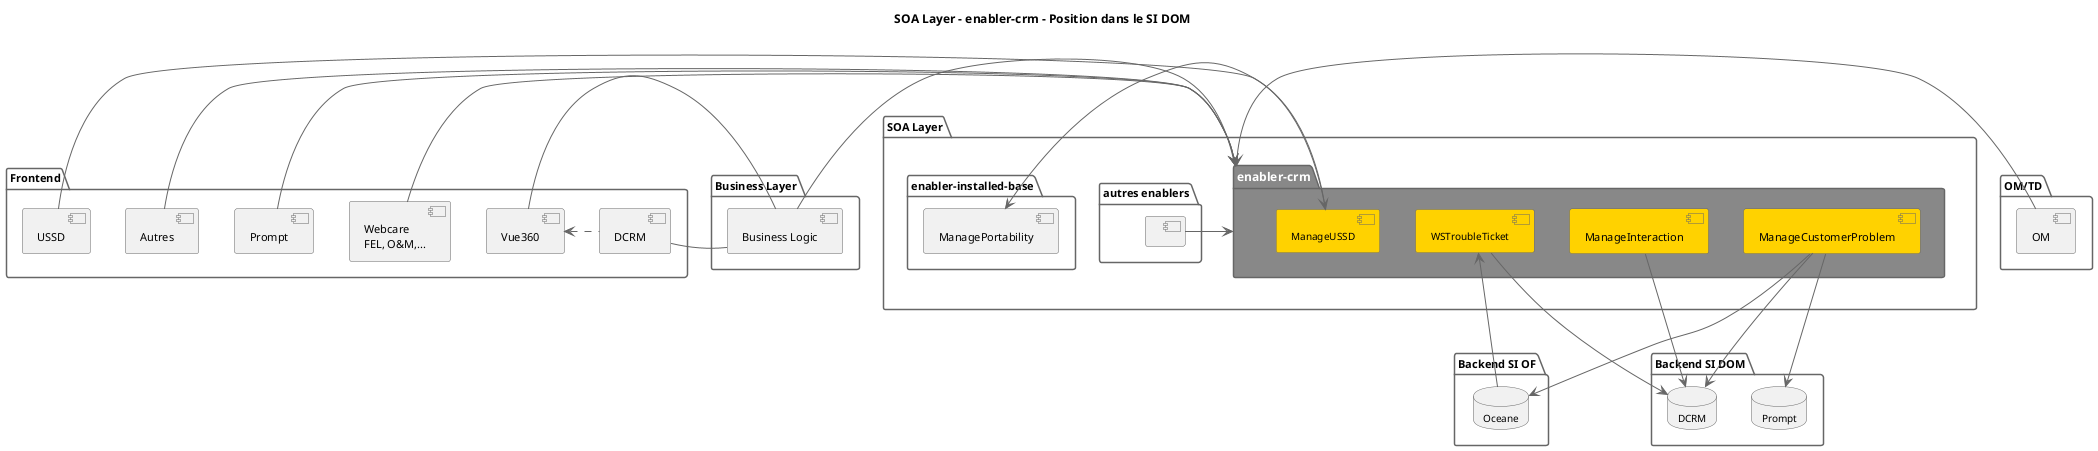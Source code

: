@startuml
title SOA Layer - enabler-crm - Position dans le SI DOM

skinparam titleFontSize 12

skinparam Actor {
fontName arial
borderColor #666666
backgroundColor #FEDE00
fontColor black
fontSize 12
}

skinparam component {
arrowColor #666666
borderColor #666666
fontSize 11
}
skinparam package {
borderColor #666666
fontSize 11
}
skinparam interface {
borderColor black
fontSize 12
}
skinparam node {
fontSize 11
}
skinparam database {
borderColor #666666
fontSize 10
}

skinparam note {
fontSize 11
fontColor white
backgroundColor #45B8EF
borderColor white
}

package "Frontend" {
[DCRM]
[Vue360]
[Webcare\nFEL, O&M,...] as SELFCARE
[Prompt]
[Autres]
[USSD]
}
[DCRM] .left.> [Vue360]

package "Business Layer" {
[Business Logic] as BL
}

[Vue360] - BL
DCRM - BL

package "SOA Layer" as SOA {

package "<color:white><size:12>enabler-crm" as ecrm #888888 {
[ManageInteraction] #FFD200
[ManageCustomerProblem] #FFD200
[<size:10>WSTroubleTicket] as WSTroubleTicket #FFD200
[<size:10>ManageUSSD] as ManageUSSD #FFD200
}

package "autres enablers" {
[ ]
}

package "enabler-installed-base" {
[ManagePortability]
}
}

package "OM/TD" as OMTD {
[OM]
}

BL -> ecrm
SELFCARE -> ecrm
Prompt -> ecrm
Autres -> ecrm
[ ] -> ecrm
OM -> ecrm
USSD -> ManageUSSD
ManageUSSD -right-> ManagePortability

package "Backend SI DOM" as BESIDOM {
database Prompt as PromptBE
database DCRM as DCRMBE
}

package "Backend SI OF" as BESIOF {
database  Oceane
}

ManageInteraction ---> DCRMBE
ManageCustomerProblem ---> DCRMBE
ManageCustomerProblem ---> Oceane
ManageCustomerProblem ---> PromptBE
Oceane -> WSTroubleTicket
WSTroubleTicket -> DCRMBE
@enduml
